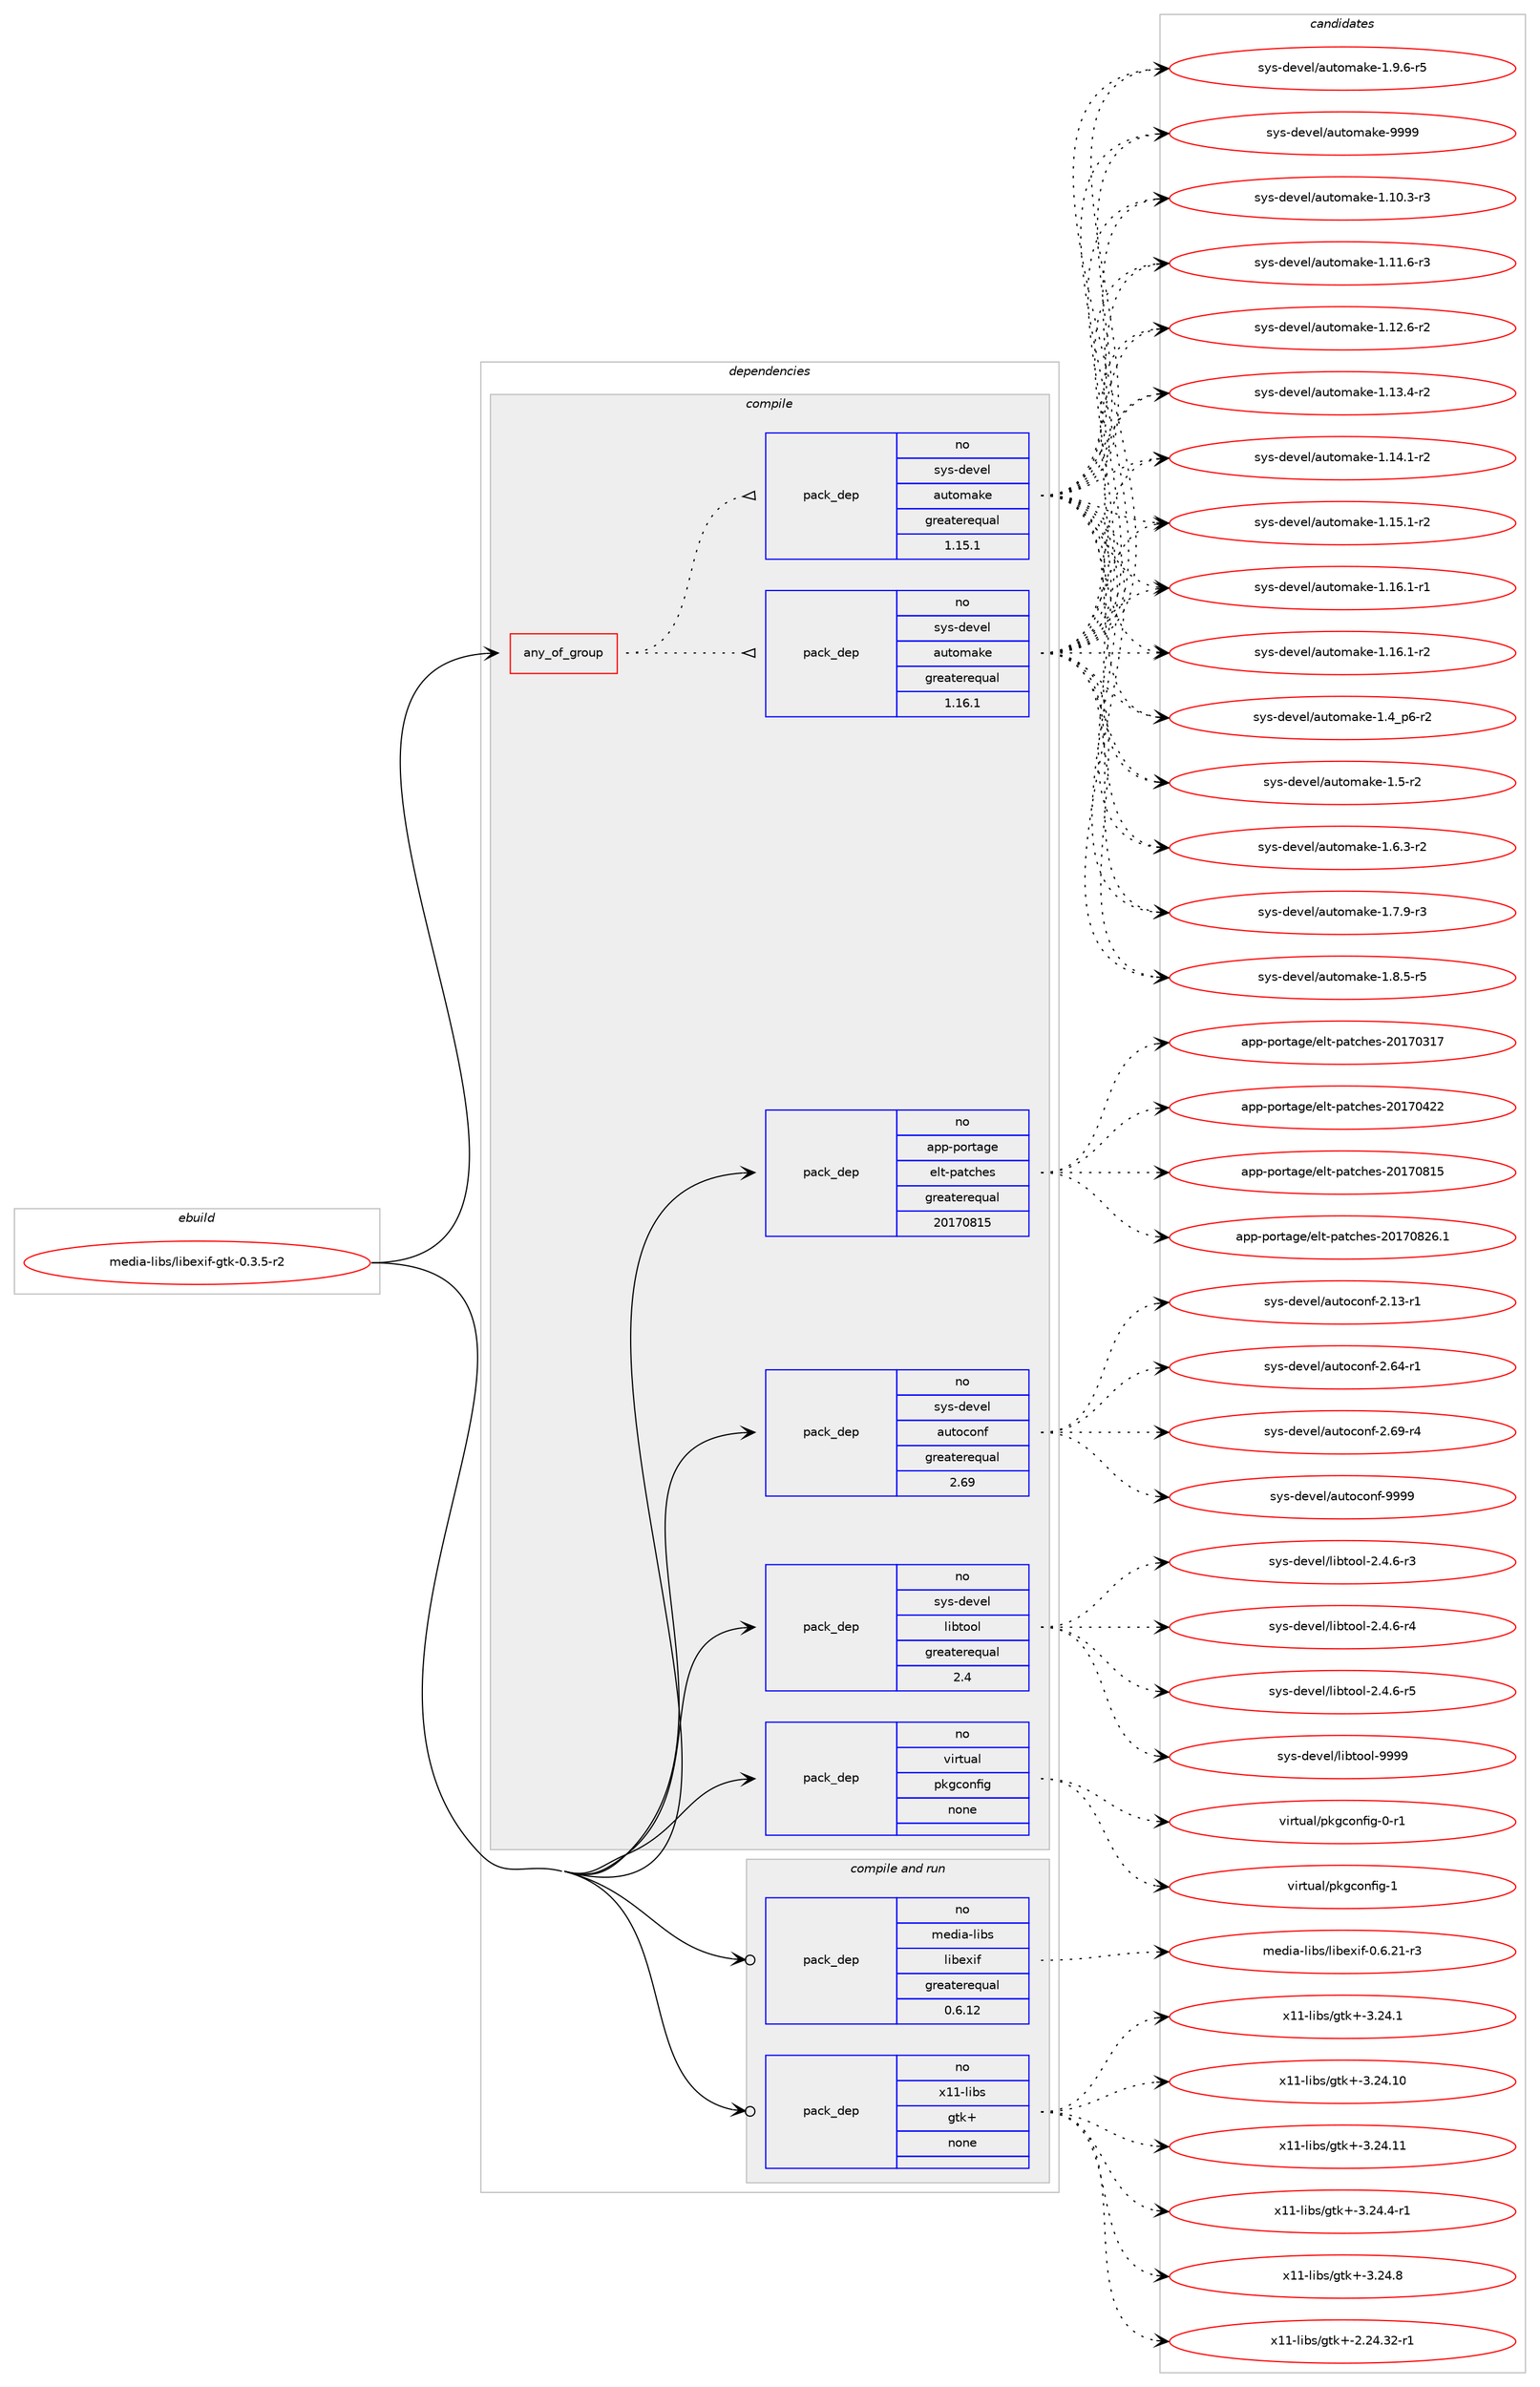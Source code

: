 digraph prolog {

# *************
# Graph options
# *************

newrank=true;
concentrate=true;
compound=true;
graph [rankdir=LR,fontname=Helvetica,fontsize=10,ranksep=1.5];#, ranksep=2.5, nodesep=0.2];
edge  [arrowhead=vee];
node  [fontname=Helvetica,fontsize=10];

# **********
# The ebuild
# **********

subgraph cluster_leftcol {
color=gray;
rank=same;
label=<<i>ebuild</i>>;
id [label="media-libs/libexif-gtk-0.3.5-r2", color=red, width=4, href="../media-libs/libexif-gtk-0.3.5-r2.svg"];
}

# ****************
# The dependencies
# ****************

subgraph cluster_midcol {
color=gray;
label=<<i>dependencies</i>>;
subgraph cluster_compile {
fillcolor="#eeeeee";
style=filled;
label=<<i>compile</i>>;
subgraph any13251 {
dependency787231 [label=<<TABLE BORDER="0" CELLBORDER="1" CELLSPACING="0" CELLPADDING="4"><TR><TD CELLPADDING="10">any_of_group</TD></TR></TABLE>>, shape=none, color=red];subgraph pack582091 {
dependency787232 [label=<<TABLE BORDER="0" CELLBORDER="1" CELLSPACING="0" CELLPADDING="4" WIDTH="220"><TR><TD ROWSPAN="6" CELLPADDING="30">pack_dep</TD></TR><TR><TD WIDTH="110">no</TD></TR><TR><TD>sys-devel</TD></TR><TR><TD>automake</TD></TR><TR><TD>greaterequal</TD></TR><TR><TD>1.16.1</TD></TR></TABLE>>, shape=none, color=blue];
}
dependency787231:e -> dependency787232:w [weight=20,style="dotted",arrowhead="oinv"];
subgraph pack582092 {
dependency787233 [label=<<TABLE BORDER="0" CELLBORDER="1" CELLSPACING="0" CELLPADDING="4" WIDTH="220"><TR><TD ROWSPAN="6" CELLPADDING="30">pack_dep</TD></TR><TR><TD WIDTH="110">no</TD></TR><TR><TD>sys-devel</TD></TR><TR><TD>automake</TD></TR><TR><TD>greaterequal</TD></TR><TR><TD>1.15.1</TD></TR></TABLE>>, shape=none, color=blue];
}
dependency787231:e -> dependency787233:w [weight=20,style="dotted",arrowhead="oinv"];
}
id:e -> dependency787231:w [weight=20,style="solid",arrowhead="vee"];
subgraph pack582093 {
dependency787234 [label=<<TABLE BORDER="0" CELLBORDER="1" CELLSPACING="0" CELLPADDING="4" WIDTH="220"><TR><TD ROWSPAN="6" CELLPADDING="30">pack_dep</TD></TR><TR><TD WIDTH="110">no</TD></TR><TR><TD>app-portage</TD></TR><TR><TD>elt-patches</TD></TR><TR><TD>greaterequal</TD></TR><TR><TD>20170815</TD></TR></TABLE>>, shape=none, color=blue];
}
id:e -> dependency787234:w [weight=20,style="solid",arrowhead="vee"];
subgraph pack582094 {
dependency787235 [label=<<TABLE BORDER="0" CELLBORDER="1" CELLSPACING="0" CELLPADDING="4" WIDTH="220"><TR><TD ROWSPAN="6" CELLPADDING="30">pack_dep</TD></TR><TR><TD WIDTH="110">no</TD></TR><TR><TD>sys-devel</TD></TR><TR><TD>autoconf</TD></TR><TR><TD>greaterequal</TD></TR><TR><TD>2.69</TD></TR></TABLE>>, shape=none, color=blue];
}
id:e -> dependency787235:w [weight=20,style="solid",arrowhead="vee"];
subgraph pack582095 {
dependency787236 [label=<<TABLE BORDER="0" CELLBORDER="1" CELLSPACING="0" CELLPADDING="4" WIDTH="220"><TR><TD ROWSPAN="6" CELLPADDING="30">pack_dep</TD></TR><TR><TD WIDTH="110">no</TD></TR><TR><TD>sys-devel</TD></TR><TR><TD>libtool</TD></TR><TR><TD>greaterequal</TD></TR><TR><TD>2.4</TD></TR></TABLE>>, shape=none, color=blue];
}
id:e -> dependency787236:w [weight=20,style="solid",arrowhead="vee"];
subgraph pack582096 {
dependency787237 [label=<<TABLE BORDER="0" CELLBORDER="1" CELLSPACING="0" CELLPADDING="4" WIDTH="220"><TR><TD ROWSPAN="6" CELLPADDING="30">pack_dep</TD></TR><TR><TD WIDTH="110">no</TD></TR><TR><TD>virtual</TD></TR><TR><TD>pkgconfig</TD></TR><TR><TD>none</TD></TR><TR><TD></TD></TR></TABLE>>, shape=none, color=blue];
}
id:e -> dependency787237:w [weight=20,style="solid",arrowhead="vee"];
}
subgraph cluster_compileandrun {
fillcolor="#eeeeee";
style=filled;
label=<<i>compile and run</i>>;
subgraph pack582097 {
dependency787238 [label=<<TABLE BORDER="0" CELLBORDER="1" CELLSPACING="0" CELLPADDING="4" WIDTH="220"><TR><TD ROWSPAN="6" CELLPADDING="30">pack_dep</TD></TR><TR><TD WIDTH="110">no</TD></TR><TR><TD>media-libs</TD></TR><TR><TD>libexif</TD></TR><TR><TD>greaterequal</TD></TR><TR><TD>0.6.12</TD></TR></TABLE>>, shape=none, color=blue];
}
id:e -> dependency787238:w [weight=20,style="solid",arrowhead="odotvee"];
subgraph pack582098 {
dependency787239 [label=<<TABLE BORDER="0" CELLBORDER="1" CELLSPACING="0" CELLPADDING="4" WIDTH="220"><TR><TD ROWSPAN="6" CELLPADDING="30">pack_dep</TD></TR><TR><TD WIDTH="110">no</TD></TR><TR><TD>x11-libs</TD></TR><TR><TD>gtk+</TD></TR><TR><TD>none</TD></TR><TR><TD></TD></TR></TABLE>>, shape=none, color=blue];
}
id:e -> dependency787239:w [weight=20,style="solid",arrowhead="odotvee"];
}
subgraph cluster_run {
fillcolor="#eeeeee";
style=filled;
label=<<i>run</i>>;
}
}

# **************
# The candidates
# **************

subgraph cluster_choices {
rank=same;
color=gray;
label=<<i>candidates</i>>;

subgraph choice582091 {
color=black;
nodesep=1;
choice11512111545100101118101108479711711611110997107101454946494846514511451 [label="sys-devel/automake-1.10.3-r3", color=red, width=4,href="../sys-devel/automake-1.10.3-r3.svg"];
choice11512111545100101118101108479711711611110997107101454946494946544511451 [label="sys-devel/automake-1.11.6-r3", color=red, width=4,href="../sys-devel/automake-1.11.6-r3.svg"];
choice11512111545100101118101108479711711611110997107101454946495046544511450 [label="sys-devel/automake-1.12.6-r2", color=red, width=4,href="../sys-devel/automake-1.12.6-r2.svg"];
choice11512111545100101118101108479711711611110997107101454946495146524511450 [label="sys-devel/automake-1.13.4-r2", color=red, width=4,href="../sys-devel/automake-1.13.4-r2.svg"];
choice11512111545100101118101108479711711611110997107101454946495246494511450 [label="sys-devel/automake-1.14.1-r2", color=red, width=4,href="../sys-devel/automake-1.14.1-r2.svg"];
choice11512111545100101118101108479711711611110997107101454946495346494511450 [label="sys-devel/automake-1.15.1-r2", color=red, width=4,href="../sys-devel/automake-1.15.1-r2.svg"];
choice11512111545100101118101108479711711611110997107101454946495446494511449 [label="sys-devel/automake-1.16.1-r1", color=red, width=4,href="../sys-devel/automake-1.16.1-r1.svg"];
choice11512111545100101118101108479711711611110997107101454946495446494511450 [label="sys-devel/automake-1.16.1-r2", color=red, width=4,href="../sys-devel/automake-1.16.1-r2.svg"];
choice115121115451001011181011084797117116111109971071014549465295112544511450 [label="sys-devel/automake-1.4_p6-r2", color=red, width=4,href="../sys-devel/automake-1.4_p6-r2.svg"];
choice11512111545100101118101108479711711611110997107101454946534511450 [label="sys-devel/automake-1.5-r2", color=red, width=4,href="../sys-devel/automake-1.5-r2.svg"];
choice115121115451001011181011084797117116111109971071014549465446514511450 [label="sys-devel/automake-1.6.3-r2", color=red, width=4,href="../sys-devel/automake-1.6.3-r2.svg"];
choice115121115451001011181011084797117116111109971071014549465546574511451 [label="sys-devel/automake-1.7.9-r3", color=red, width=4,href="../sys-devel/automake-1.7.9-r3.svg"];
choice115121115451001011181011084797117116111109971071014549465646534511453 [label="sys-devel/automake-1.8.5-r5", color=red, width=4,href="../sys-devel/automake-1.8.5-r5.svg"];
choice115121115451001011181011084797117116111109971071014549465746544511453 [label="sys-devel/automake-1.9.6-r5", color=red, width=4,href="../sys-devel/automake-1.9.6-r5.svg"];
choice115121115451001011181011084797117116111109971071014557575757 [label="sys-devel/automake-9999", color=red, width=4,href="../sys-devel/automake-9999.svg"];
dependency787232:e -> choice11512111545100101118101108479711711611110997107101454946494846514511451:w [style=dotted,weight="100"];
dependency787232:e -> choice11512111545100101118101108479711711611110997107101454946494946544511451:w [style=dotted,weight="100"];
dependency787232:e -> choice11512111545100101118101108479711711611110997107101454946495046544511450:w [style=dotted,weight="100"];
dependency787232:e -> choice11512111545100101118101108479711711611110997107101454946495146524511450:w [style=dotted,weight="100"];
dependency787232:e -> choice11512111545100101118101108479711711611110997107101454946495246494511450:w [style=dotted,weight="100"];
dependency787232:e -> choice11512111545100101118101108479711711611110997107101454946495346494511450:w [style=dotted,weight="100"];
dependency787232:e -> choice11512111545100101118101108479711711611110997107101454946495446494511449:w [style=dotted,weight="100"];
dependency787232:e -> choice11512111545100101118101108479711711611110997107101454946495446494511450:w [style=dotted,weight="100"];
dependency787232:e -> choice115121115451001011181011084797117116111109971071014549465295112544511450:w [style=dotted,weight="100"];
dependency787232:e -> choice11512111545100101118101108479711711611110997107101454946534511450:w [style=dotted,weight="100"];
dependency787232:e -> choice115121115451001011181011084797117116111109971071014549465446514511450:w [style=dotted,weight="100"];
dependency787232:e -> choice115121115451001011181011084797117116111109971071014549465546574511451:w [style=dotted,weight="100"];
dependency787232:e -> choice115121115451001011181011084797117116111109971071014549465646534511453:w [style=dotted,weight="100"];
dependency787232:e -> choice115121115451001011181011084797117116111109971071014549465746544511453:w [style=dotted,weight="100"];
dependency787232:e -> choice115121115451001011181011084797117116111109971071014557575757:w [style=dotted,weight="100"];
}
subgraph choice582092 {
color=black;
nodesep=1;
choice11512111545100101118101108479711711611110997107101454946494846514511451 [label="sys-devel/automake-1.10.3-r3", color=red, width=4,href="../sys-devel/automake-1.10.3-r3.svg"];
choice11512111545100101118101108479711711611110997107101454946494946544511451 [label="sys-devel/automake-1.11.6-r3", color=red, width=4,href="../sys-devel/automake-1.11.6-r3.svg"];
choice11512111545100101118101108479711711611110997107101454946495046544511450 [label="sys-devel/automake-1.12.6-r2", color=red, width=4,href="../sys-devel/automake-1.12.6-r2.svg"];
choice11512111545100101118101108479711711611110997107101454946495146524511450 [label="sys-devel/automake-1.13.4-r2", color=red, width=4,href="../sys-devel/automake-1.13.4-r2.svg"];
choice11512111545100101118101108479711711611110997107101454946495246494511450 [label="sys-devel/automake-1.14.1-r2", color=red, width=4,href="../sys-devel/automake-1.14.1-r2.svg"];
choice11512111545100101118101108479711711611110997107101454946495346494511450 [label="sys-devel/automake-1.15.1-r2", color=red, width=4,href="../sys-devel/automake-1.15.1-r2.svg"];
choice11512111545100101118101108479711711611110997107101454946495446494511449 [label="sys-devel/automake-1.16.1-r1", color=red, width=4,href="../sys-devel/automake-1.16.1-r1.svg"];
choice11512111545100101118101108479711711611110997107101454946495446494511450 [label="sys-devel/automake-1.16.1-r2", color=red, width=4,href="../sys-devel/automake-1.16.1-r2.svg"];
choice115121115451001011181011084797117116111109971071014549465295112544511450 [label="sys-devel/automake-1.4_p6-r2", color=red, width=4,href="../sys-devel/automake-1.4_p6-r2.svg"];
choice11512111545100101118101108479711711611110997107101454946534511450 [label="sys-devel/automake-1.5-r2", color=red, width=4,href="../sys-devel/automake-1.5-r2.svg"];
choice115121115451001011181011084797117116111109971071014549465446514511450 [label="sys-devel/automake-1.6.3-r2", color=red, width=4,href="../sys-devel/automake-1.6.3-r2.svg"];
choice115121115451001011181011084797117116111109971071014549465546574511451 [label="sys-devel/automake-1.7.9-r3", color=red, width=4,href="../sys-devel/automake-1.7.9-r3.svg"];
choice115121115451001011181011084797117116111109971071014549465646534511453 [label="sys-devel/automake-1.8.5-r5", color=red, width=4,href="../sys-devel/automake-1.8.5-r5.svg"];
choice115121115451001011181011084797117116111109971071014549465746544511453 [label="sys-devel/automake-1.9.6-r5", color=red, width=4,href="../sys-devel/automake-1.9.6-r5.svg"];
choice115121115451001011181011084797117116111109971071014557575757 [label="sys-devel/automake-9999", color=red, width=4,href="../sys-devel/automake-9999.svg"];
dependency787233:e -> choice11512111545100101118101108479711711611110997107101454946494846514511451:w [style=dotted,weight="100"];
dependency787233:e -> choice11512111545100101118101108479711711611110997107101454946494946544511451:w [style=dotted,weight="100"];
dependency787233:e -> choice11512111545100101118101108479711711611110997107101454946495046544511450:w [style=dotted,weight="100"];
dependency787233:e -> choice11512111545100101118101108479711711611110997107101454946495146524511450:w [style=dotted,weight="100"];
dependency787233:e -> choice11512111545100101118101108479711711611110997107101454946495246494511450:w [style=dotted,weight="100"];
dependency787233:e -> choice11512111545100101118101108479711711611110997107101454946495346494511450:w [style=dotted,weight="100"];
dependency787233:e -> choice11512111545100101118101108479711711611110997107101454946495446494511449:w [style=dotted,weight="100"];
dependency787233:e -> choice11512111545100101118101108479711711611110997107101454946495446494511450:w [style=dotted,weight="100"];
dependency787233:e -> choice115121115451001011181011084797117116111109971071014549465295112544511450:w [style=dotted,weight="100"];
dependency787233:e -> choice11512111545100101118101108479711711611110997107101454946534511450:w [style=dotted,weight="100"];
dependency787233:e -> choice115121115451001011181011084797117116111109971071014549465446514511450:w [style=dotted,weight="100"];
dependency787233:e -> choice115121115451001011181011084797117116111109971071014549465546574511451:w [style=dotted,weight="100"];
dependency787233:e -> choice115121115451001011181011084797117116111109971071014549465646534511453:w [style=dotted,weight="100"];
dependency787233:e -> choice115121115451001011181011084797117116111109971071014549465746544511453:w [style=dotted,weight="100"];
dependency787233:e -> choice115121115451001011181011084797117116111109971071014557575757:w [style=dotted,weight="100"];
}
subgraph choice582093 {
color=black;
nodesep=1;
choice97112112451121111141169710310147101108116451129711699104101115455048495548514955 [label="app-portage/elt-patches-20170317", color=red, width=4,href="../app-portage/elt-patches-20170317.svg"];
choice97112112451121111141169710310147101108116451129711699104101115455048495548525050 [label="app-portage/elt-patches-20170422", color=red, width=4,href="../app-portage/elt-patches-20170422.svg"];
choice97112112451121111141169710310147101108116451129711699104101115455048495548564953 [label="app-portage/elt-patches-20170815", color=red, width=4,href="../app-portage/elt-patches-20170815.svg"];
choice971121124511211111411697103101471011081164511297116991041011154550484955485650544649 [label="app-portage/elt-patches-20170826.1", color=red, width=4,href="../app-portage/elt-patches-20170826.1.svg"];
dependency787234:e -> choice97112112451121111141169710310147101108116451129711699104101115455048495548514955:w [style=dotted,weight="100"];
dependency787234:e -> choice97112112451121111141169710310147101108116451129711699104101115455048495548525050:w [style=dotted,weight="100"];
dependency787234:e -> choice97112112451121111141169710310147101108116451129711699104101115455048495548564953:w [style=dotted,weight="100"];
dependency787234:e -> choice971121124511211111411697103101471011081164511297116991041011154550484955485650544649:w [style=dotted,weight="100"];
}
subgraph choice582094 {
color=black;
nodesep=1;
choice1151211154510010111810110847971171161119911111010245504649514511449 [label="sys-devel/autoconf-2.13-r1", color=red, width=4,href="../sys-devel/autoconf-2.13-r1.svg"];
choice1151211154510010111810110847971171161119911111010245504654524511449 [label="sys-devel/autoconf-2.64-r1", color=red, width=4,href="../sys-devel/autoconf-2.64-r1.svg"];
choice1151211154510010111810110847971171161119911111010245504654574511452 [label="sys-devel/autoconf-2.69-r4", color=red, width=4,href="../sys-devel/autoconf-2.69-r4.svg"];
choice115121115451001011181011084797117116111991111101024557575757 [label="sys-devel/autoconf-9999", color=red, width=4,href="../sys-devel/autoconf-9999.svg"];
dependency787235:e -> choice1151211154510010111810110847971171161119911111010245504649514511449:w [style=dotted,weight="100"];
dependency787235:e -> choice1151211154510010111810110847971171161119911111010245504654524511449:w [style=dotted,weight="100"];
dependency787235:e -> choice1151211154510010111810110847971171161119911111010245504654574511452:w [style=dotted,weight="100"];
dependency787235:e -> choice115121115451001011181011084797117116111991111101024557575757:w [style=dotted,weight="100"];
}
subgraph choice582095 {
color=black;
nodesep=1;
choice1151211154510010111810110847108105981161111111084550465246544511451 [label="sys-devel/libtool-2.4.6-r3", color=red, width=4,href="../sys-devel/libtool-2.4.6-r3.svg"];
choice1151211154510010111810110847108105981161111111084550465246544511452 [label="sys-devel/libtool-2.4.6-r4", color=red, width=4,href="../sys-devel/libtool-2.4.6-r4.svg"];
choice1151211154510010111810110847108105981161111111084550465246544511453 [label="sys-devel/libtool-2.4.6-r5", color=red, width=4,href="../sys-devel/libtool-2.4.6-r5.svg"];
choice1151211154510010111810110847108105981161111111084557575757 [label="sys-devel/libtool-9999", color=red, width=4,href="../sys-devel/libtool-9999.svg"];
dependency787236:e -> choice1151211154510010111810110847108105981161111111084550465246544511451:w [style=dotted,weight="100"];
dependency787236:e -> choice1151211154510010111810110847108105981161111111084550465246544511452:w [style=dotted,weight="100"];
dependency787236:e -> choice1151211154510010111810110847108105981161111111084550465246544511453:w [style=dotted,weight="100"];
dependency787236:e -> choice1151211154510010111810110847108105981161111111084557575757:w [style=dotted,weight="100"];
}
subgraph choice582096 {
color=black;
nodesep=1;
choice11810511411611797108471121071039911111010210510345484511449 [label="virtual/pkgconfig-0-r1", color=red, width=4,href="../virtual/pkgconfig-0-r1.svg"];
choice1181051141161179710847112107103991111101021051034549 [label="virtual/pkgconfig-1", color=red, width=4,href="../virtual/pkgconfig-1.svg"];
dependency787237:e -> choice11810511411611797108471121071039911111010210510345484511449:w [style=dotted,weight="100"];
dependency787237:e -> choice1181051141161179710847112107103991111101021051034549:w [style=dotted,weight="100"];
}
subgraph choice582097 {
color=black;
nodesep=1;
choice1091011001059745108105981154710810598101120105102454846544650494511451 [label="media-libs/libexif-0.6.21-r3", color=red, width=4,href="../media-libs/libexif-0.6.21-r3.svg"];
dependency787238:e -> choice1091011001059745108105981154710810598101120105102454846544650494511451:w [style=dotted,weight="100"];
}
subgraph choice582098 {
color=black;
nodesep=1;
choice12049494510810598115471031161074345504650524651504511449 [label="x11-libs/gtk+-2.24.32-r1", color=red, width=4,href="../x11-libs/gtk+-2.24.32-r1.svg"];
choice12049494510810598115471031161074345514650524649 [label="x11-libs/gtk+-3.24.1", color=red, width=4,href="../x11-libs/gtk+-3.24.1.svg"];
choice1204949451081059811547103116107434551465052464948 [label="x11-libs/gtk+-3.24.10", color=red, width=4,href="../x11-libs/gtk+-3.24.10.svg"];
choice1204949451081059811547103116107434551465052464949 [label="x11-libs/gtk+-3.24.11", color=red, width=4,href="../x11-libs/gtk+-3.24.11.svg"];
choice120494945108105981154710311610743455146505246524511449 [label="x11-libs/gtk+-3.24.4-r1", color=red, width=4,href="../x11-libs/gtk+-3.24.4-r1.svg"];
choice12049494510810598115471031161074345514650524656 [label="x11-libs/gtk+-3.24.8", color=red, width=4,href="../x11-libs/gtk+-3.24.8.svg"];
dependency787239:e -> choice12049494510810598115471031161074345504650524651504511449:w [style=dotted,weight="100"];
dependency787239:e -> choice12049494510810598115471031161074345514650524649:w [style=dotted,weight="100"];
dependency787239:e -> choice1204949451081059811547103116107434551465052464948:w [style=dotted,weight="100"];
dependency787239:e -> choice1204949451081059811547103116107434551465052464949:w [style=dotted,weight="100"];
dependency787239:e -> choice120494945108105981154710311610743455146505246524511449:w [style=dotted,weight="100"];
dependency787239:e -> choice12049494510810598115471031161074345514650524656:w [style=dotted,weight="100"];
}
}

}
